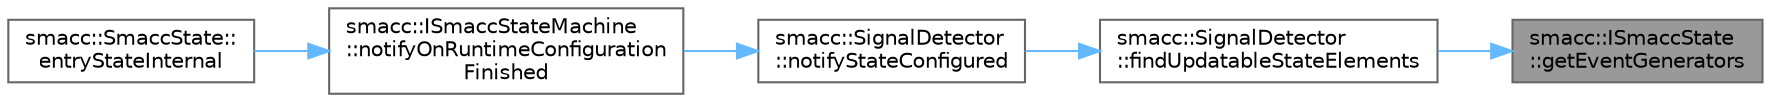 digraph "smacc::ISmaccState::getEventGenerators"
{
 // LATEX_PDF_SIZE
  bgcolor="transparent";
  edge [fontname=Helvetica,fontsize=10,labelfontname=Helvetica,labelfontsize=10];
  node [fontname=Helvetica,fontsize=10,shape=box,height=0.2,width=0.4];
  rankdir="RL";
  Node1 [label="smacc::ISmaccState\l::getEventGenerators",height=0.2,width=0.4,color="gray40", fillcolor="grey60", style="filled", fontcolor="black",tooltip=" "];
  Node1 -> Node2 [dir="back",color="steelblue1",style="solid"];
  Node2 [label="smacc::SignalDetector\l::findUpdatableStateElements",height=0.2,width=0.4,color="grey40", fillcolor="white", style="filled",URL="$classsmacc_1_1SignalDetector.html#a443234ebdf8cedd45cde725e64639dfe",tooltip=" "];
  Node2 -> Node3 [dir="back",color="steelblue1",style="solid"];
  Node3 [label="smacc::SignalDetector\l::notifyStateConfigured",height=0.2,width=0.4,color="grey40", fillcolor="white", style="filled",URL="$classsmacc_1_1SignalDetector.html#a3e439c247b484cd190c42bd3493fd7d8",tooltip=" "];
  Node3 -> Node4 [dir="back",color="steelblue1",style="solid"];
  Node4 [label="smacc::ISmaccStateMachine\l::notifyOnRuntimeConfiguration\lFinished",height=0.2,width=0.4,color="grey40", fillcolor="white", style="filled",URL="$classsmacc_1_1ISmaccStateMachine.html#a0a561ebd12c874a9fa85ba75b740871b",tooltip=" "];
  Node4 -> Node5 [dir="back",color="steelblue1",style="solid"];
  Node5 [label="smacc::SmaccState::\lentryStateInternal",height=0.2,width=0.4,color="grey40", fillcolor="white", style="filled",URL="$classsmacc_1_1SmaccState.html#a084b95d0cb856d048fdb5ce81400eec7",tooltip=" "];
}
